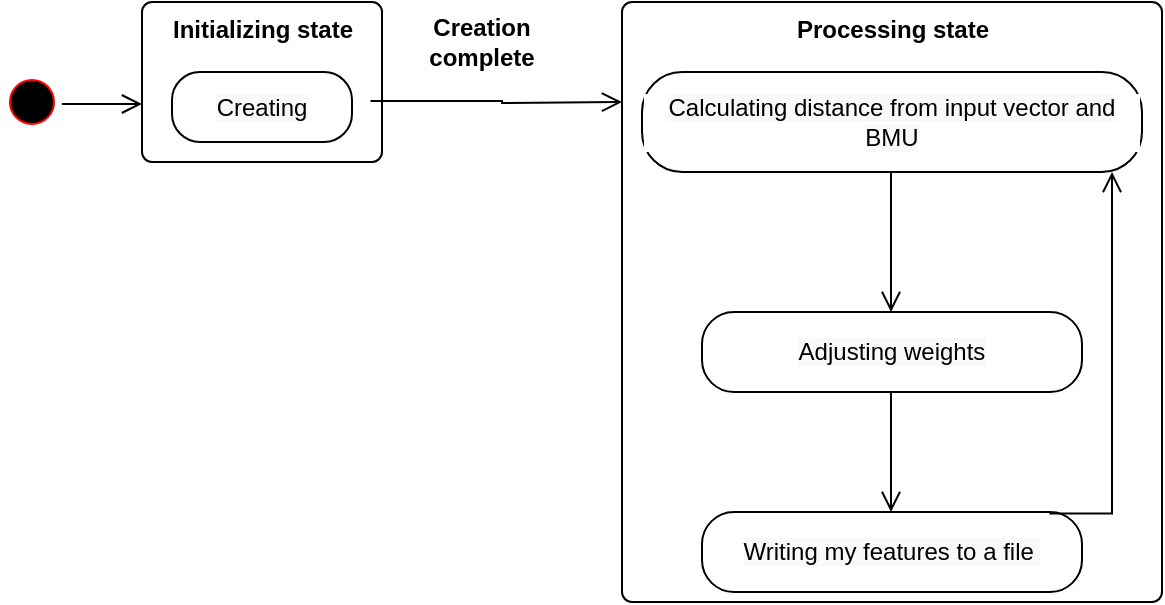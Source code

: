 <mxfile version="15.8.3" type="github">
  <diagram id="F2uZlvy4hfClbj3k6jfk" name="Page-1">
    <mxGraphModel dx="1038" dy="537" grid="1" gridSize="10" guides="1" tooltips="1" connect="1" arrows="1" fold="1" page="1" pageScale="1" pageWidth="827" pageHeight="1169" math="0" shadow="0">
      <root>
        <mxCell id="0" />
        <mxCell id="1" parent="0" />
        <mxCell id="PLTZG-wTLj4Dj8tcine4-11" value="&lt;b&gt;Initializing state&lt;/b&gt;" style="html=1;align=center;verticalAlign=top;rounded=1;absoluteArcSize=1;arcSize=10;dashed=0;labelBackgroundColor=default;fontColor=#000000;strokeColor=#000000;fillColor=#FFFFFF;" vertex="1" parent="1">
          <mxGeometry x="110" y="85" width="120" height="80" as="geometry" />
        </mxCell>
        <mxCell id="PLTZG-wTLj4Dj8tcine4-10" value="&lt;b&gt;Processing state&lt;/b&gt;" style="html=1;align=center;verticalAlign=top;rounded=1;absoluteArcSize=1;arcSize=10;dashed=0;labelBackgroundColor=default;fontColor=#000000;strokeColor=#000000;fillColor=#FFFFFF;" vertex="1" parent="1">
          <mxGeometry x="350" y="85" width="270" height="300" as="geometry" />
        </mxCell>
        <mxCell id="ESeuDQJYDt2gdoZuYAMs-1" value="" style="ellipse;html=1;shape=startState;fillColor=#000000;strokeColor=#ff0000;" parent="1" vertex="1">
          <mxGeometry x="40" y="120" width="30" height="30" as="geometry" />
        </mxCell>
        <mxCell id="ESeuDQJYDt2gdoZuYAMs-2" value="" style="edgeStyle=orthogonalEdgeStyle;html=1;verticalAlign=bottom;endArrow=open;endSize=8;strokeColor=#000000;rounded=0;" parent="1" source="ESeuDQJYDt2gdoZuYAMs-1" edge="1">
          <mxGeometry relative="1" as="geometry">
            <mxPoint x="110" y="136" as="targetPoint" />
            <Array as="points">
              <mxPoint x="110" y="136" />
              <mxPoint x="110" y="136" />
            </Array>
          </mxGeometry>
        </mxCell>
        <mxCell id="ESeuDQJYDt2gdoZuYAMs-6" value="" style="edgeStyle=orthogonalEdgeStyle;html=1;verticalAlign=bottom;endArrow=open;endSize=8;strokeColor=#000000;rounded=0;exitX=0.952;exitY=0.619;exitDx=0;exitDy=0;exitPerimeter=0;" parent="1" edge="1" source="PLTZG-wTLj4Dj8tcine4-11">
          <mxGeometry relative="1" as="geometry">
            <mxPoint x="350" y="135" as="targetPoint" />
            <mxPoint x="380" y="135" as="sourcePoint" />
            <Array as="points" />
          </mxGeometry>
        </mxCell>
        <mxCell id="PLTZG-wTLj4Dj8tcine4-3" value="&lt;span style=&quot;background-color: rgb(248 , 249 , 250)&quot;&gt;Calculating distance from input vector and BMU&lt;/span&gt;" style="rounded=1;whiteSpace=wrap;html=1;arcSize=40;fontColor=#000000;fillColor=#FFFFFF;strokeColor=#000000;labelBackgroundColor=default;" vertex="1" parent="1">
          <mxGeometry x="360" y="120" width="250" height="50" as="geometry" />
        </mxCell>
        <mxCell id="PLTZG-wTLj4Dj8tcine4-5" value="&lt;span style=&quot;background-color: rgb(248 , 249 , 250)&quot;&gt;Adjusting weights&lt;/span&gt;" style="rounded=1;whiteSpace=wrap;html=1;arcSize=40;fontColor=#000000;fillColor=#FFFFFF;strokeColor=#000000;labelBackgroundColor=default;" vertex="1" parent="1">
          <mxGeometry x="390" y="240" width="190" height="40" as="geometry" />
        </mxCell>
        <mxCell id="PLTZG-wTLj4Dj8tcine4-6" value="&lt;span style=&quot;background-color: rgb(248 , 249 , 250)&quot;&gt;Writing my features to a file&amp;nbsp;&lt;/span&gt;" style="rounded=1;whiteSpace=wrap;html=1;arcSize=40;fontColor=#000000;fillColor=#FFFFFF;strokeColor=#000000;labelBackgroundColor=default;" vertex="1" parent="1">
          <mxGeometry x="390" y="340" width="190" height="40" as="geometry" />
        </mxCell>
        <mxCell id="PLTZG-wTLj4Dj8tcine4-7" value="" style="edgeStyle=orthogonalEdgeStyle;html=1;verticalAlign=bottom;endArrow=open;endSize=8;strokeColor=#000000;rounded=0;" edge="1" parent="1">
          <mxGeometry relative="1" as="geometry">
            <mxPoint x="484.5" y="240" as="targetPoint" />
            <mxPoint x="484.5" y="170" as="sourcePoint" />
            <Array as="points" />
          </mxGeometry>
        </mxCell>
        <mxCell id="PLTZG-wTLj4Dj8tcine4-8" value="" style="edgeStyle=orthogonalEdgeStyle;html=1;verticalAlign=bottom;endArrow=open;endSize=8;strokeColor=#000000;rounded=0;" edge="1" parent="1">
          <mxGeometry relative="1" as="geometry">
            <mxPoint x="485" y="340" as="targetPoint" />
            <mxPoint x="484.5" y="280" as="sourcePoint" />
            <Array as="points">
              <mxPoint x="485" y="340" />
              <mxPoint x="485" y="340" />
            </Array>
          </mxGeometry>
        </mxCell>
        <mxCell id="PLTZG-wTLj4Dj8tcine4-9" value="" style="edgeStyle=orthogonalEdgeStyle;html=1;verticalAlign=bottom;endArrow=open;endSize=8;strokeColor=#000000;rounded=0;exitX=0.914;exitY=0.02;exitDx=0;exitDy=0;exitPerimeter=0;" edge="1" parent="1" source="PLTZG-wTLj4Dj8tcine4-6">
          <mxGeometry relative="1" as="geometry">
            <mxPoint x="595" y="170" as="targetPoint" />
            <mxPoint x="580" y="340" as="sourcePoint" />
            <Array as="points">
              <mxPoint x="595" y="341" />
            </Array>
          </mxGeometry>
        </mxCell>
        <mxCell id="PLTZG-wTLj4Dj8tcine4-18" value="&lt;span style=&quot;background-color: rgb(248 , 249 , 250)&quot;&gt;Creating&lt;/span&gt;" style="rounded=1;whiteSpace=wrap;html=1;arcSize=40;fontColor=#000000;fillColor=#FFFFFF;strokeColor=#000000;labelBackgroundColor=default;" vertex="1" parent="1">
          <mxGeometry x="125" y="120" width="90" height="35" as="geometry" />
        </mxCell>
        <mxCell id="PLTZG-wTLj4Dj8tcine4-19" value="&lt;b&gt;Creation complete&lt;/b&gt;" style="text;html=1;strokeColor=none;fillColor=none;align=center;verticalAlign=middle;whiteSpace=wrap;rounded=0;labelBackgroundColor=default;fontColor=#000000;" vertex="1" parent="1">
          <mxGeometry x="250" y="90" width="60" height="30" as="geometry" />
        </mxCell>
      </root>
    </mxGraphModel>
  </diagram>
</mxfile>
